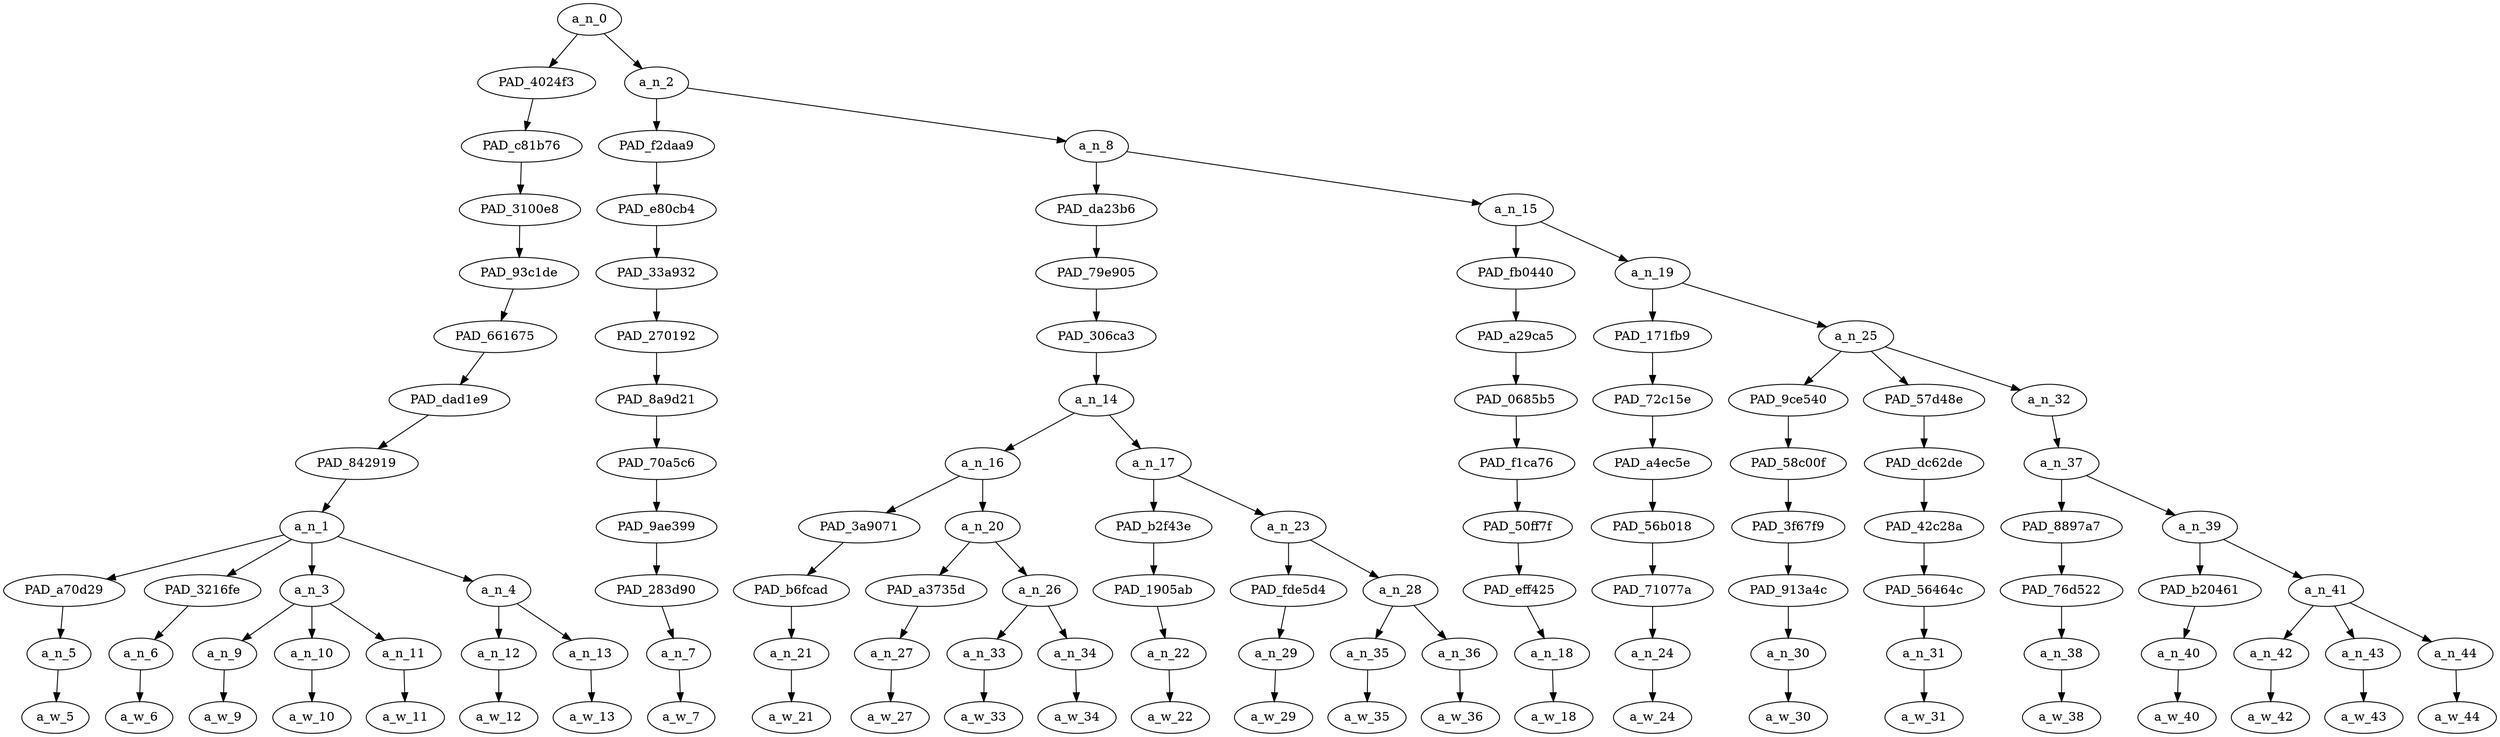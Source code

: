 strict digraph "" {
	a_n_0	[div_dir=1,
		index=0,
		level=11,
		pos="7.276041666666666,11!",
		text_span="[0, 1, 2, 3, 4, 5, 6, 7, 8, 9, 10, 11, 12, 13, 14, 15, 16, 17, 18, 19, 20, 21, 22, 23, 24]",
		value=1.00000000];
	PAD_4024f3	[div_dir=1,
		index=0,
		level=10,
		pos="3.875,10!",
		text_span="[0, 1, 2, 3, 4, 5, 6]",
		value=0.32436644];
	a_n_0 -> PAD_4024f3;
	a_n_2	[div_dir=1,
		index=1,
		level=10,
		pos="10.677083333333332,10!",
		text_span="[7, 8, 9, 10, 11, 12, 13, 14, 15, 16, 17, 18, 19, 20, 21, 22, 23, 24]",
		value=0.67559923];
	a_n_0 -> a_n_2;
	PAD_c81b76	[div_dir=1,
		index=0,
		level=9,
		pos="3.875,9!",
		text_span="[0, 1, 2, 3, 4, 5, 6]",
		value=0.32436644];
	PAD_4024f3 -> PAD_c81b76;
	PAD_3100e8	[div_dir=1,
		index=0,
		level=8,
		pos="3.875,8!",
		text_span="[0, 1, 2, 3, 4, 5, 6]",
		value=0.32436644];
	PAD_c81b76 -> PAD_3100e8;
	PAD_93c1de	[div_dir=1,
		index=0,
		level=7,
		pos="3.875,7!",
		text_span="[0, 1, 2, 3, 4, 5, 6]",
		value=0.32436644];
	PAD_3100e8 -> PAD_93c1de;
	PAD_661675	[div_dir=1,
		index=0,
		level=6,
		pos="3.875,6!",
		text_span="[0, 1, 2, 3, 4, 5, 6]",
		value=0.32436644];
	PAD_93c1de -> PAD_661675;
	PAD_dad1e9	[div_dir=1,
		index=0,
		level=5,
		pos="3.875,5!",
		text_span="[0, 1, 2, 3, 4, 5, 6]",
		value=0.32436644];
	PAD_661675 -> PAD_dad1e9;
	PAD_842919	[div_dir=1,
		index=0,
		level=4,
		pos="3.875,4!",
		text_span="[0, 1, 2, 3, 4, 5, 6]",
		value=0.32436644];
	PAD_dad1e9 -> PAD_842919;
	a_n_1	[div_dir=1,
		index=0,
		level=3,
		pos="3.875,3!",
		text_span="[0, 1, 2, 3, 4, 5, 6]",
		value=0.32436644];
	PAD_842919 -> a_n_1;
	PAD_a70d29	[div_dir=1,
		index=2,
		level=2,
		pos="5.0,2!",
		text_span="[5]",
		value=0.08397092];
	a_n_1 -> PAD_a70d29;
	PAD_3216fe	[div_dir=1,
		index=3,
		level=2,
		pos="6.0,2!",
		text_span="[6]",
		value=0.05340047];
	a_n_1 -> PAD_3216fe;
	a_n_3	[div_dir=-1,
		index=0,
		level=2,
		pos="1.0,2!",
		text_span="[0, 1, 2]",
		value=0.14590961];
	a_n_1 -> a_n_3;
	a_n_4	[div_dir=1,
		index=1,
		level=2,
		pos="3.5,2!",
		text_span="[3, 4]",
		value=0.04104419];
	a_n_1 -> a_n_4;
	a_n_5	[div_dir=1,
		index=5,
		level=1,
		pos="5.0,1!",
		text_span="[5]",
		value=0.08397092];
	PAD_a70d29 -> a_n_5;
	a_w_5	[div_dir=0,
		index=5,
		level=0,
		pos="5,0!",
		text_span="[5]",
		value=ritalan];
	a_n_5 -> a_w_5;
	a_n_6	[div_dir=1,
		index=6,
		level=1,
		pos="6.0,1!",
		text_span="[6]",
		value=0.05340047];
	PAD_3216fe -> a_n_6;
	a_w_6	[div_dir=0,
		index=6,
		level=0,
		pos="6,0!",
		text_span="[6]",
		value=chem];
	a_n_6 -> a_w_6;
	a_n_9	[div_dir=1,
		index=0,
		level=1,
		pos="0.0,1!",
		text_span="[0]",
		value=0.02975327];
	a_n_3 -> a_n_9;
	a_n_10	[div_dir=1,
		index=1,
		level=1,
		pos="1.0,1!",
		text_span="[1]",
		value=0.03896876];
	a_n_3 -> a_n_10;
	a_n_11	[div_dir=-1,
		index=2,
		level=1,
		pos="2.0,1!",
		text_span="[2]",
		value=0.07712220];
	a_n_3 -> a_n_11;
	a_w_9	[div_dir=0,
		index=0,
		level=0,
		pos="0,0!",
		text_span="[0]",
		value=common];
	a_n_9 -> a_w_9;
	a_w_10	[div_dir=0,
		index=1,
		level=0,
		pos="1,0!",
		text_span="[1]",
		value=core];
	a_n_10 -> a_w_10;
	a_w_11	[div_dir=0,
		index=2,
		level=0,
		pos="2,0!",
		text_span="[2]",
		value=weed];
	a_n_11 -> a_w_11;
	a_n_12	[div_dir=1,
		index=3,
		level=1,
		pos="3.0,1!",
		text_span="[3]",
		value=0.02092299];
	a_n_4 -> a_n_12;
	a_n_13	[div_dir=1,
		index=4,
		level=1,
		pos="4.0,1!",
		text_span="[4]",
		value=0.02009924];
	a_n_4 -> a_n_13;
	a_w_12	[div_dir=0,
		index=3,
		level=0,
		pos="3,0!",
		text_span="[3]",
		value=too];
	a_n_12 -> a_w_12;
	a_w_13	[div_dir=0,
		index=4,
		level=0,
		pos="4,0!",
		text_span="[4]",
		value=much];
	a_n_13 -> a_w_13;
	PAD_f2daa9	[div_dir=-1,
		index=1,
		level=9,
		pos="7.0,9!",
		text_span="[7]",
		value=0.03252506];
	a_n_2 -> PAD_f2daa9;
	a_n_8	[div_dir=1,
		index=2,
		level=9,
		pos="14.354166666666666,9!",
		text_span="[8, 9, 10, 11, 12, 13, 14, 15, 16, 17, 18, 19, 20, 21, 22, 23, 24]",
		value=0.64305892];
	a_n_2 -> a_n_8;
	PAD_e80cb4	[div_dir=-1,
		index=1,
		level=8,
		pos="7.0,8!",
		text_span="[7]",
		value=0.03252506];
	PAD_f2daa9 -> PAD_e80cb4;
	PAD_33a932	[div_dir=-1,
		index=1,
		level=7,
		pos="7.0,7!",
		text_span="[7]",
		value=0.03252506];
	PAD_e80cb4 -> PAD_33a932;
	PAD_270192	[div_dir=-1,
		index=1,
		level=6,
		pos="7.0,6!",
		text_span="[7]",
		value=0.03252506];
	PAD_33a932 -> PAD_270192;
	PAD_8a9d21	[div_dir=-1,
		index=1,
		level=5,
		pos="7.0,5!",
		text_span="[7]",
		value=0.03252506];
	PAD_270192 -> PAD_8a9d21;
	PAD_70a5c6	[div_dir=-1,
		index=1,
		level=4,
		pos="7.0,4!",
		text_span="[7]",
		value=0.03252506];
	PAD_8a9d21 -> PAD_70a5c6;
	PAD_9ae399	[div_dir=-1,
		index=1,
		level=3,
		pos="7.0,3!",
		text_span="[7]",
		value=0.03252506];
	PAD_70a5c6 -> PAD_9ae399;
	PAD_283d90	[div_dir=-1,
		index=4,
		level=2,
		pos="7.0,2!",
		text_span="[7]",
		value=0.03252506];
	PAD_9ae399 -> PAD_283d90;
	a_n_7	[div_dir=-1,
		index=7,
		level=1,
		pos="7.0,1!",
		text_span="[7]",
		value=0.03252506];
	PAD_283d90 -> a_n_7;
	a_w_7	[div_dir=0,
		index=7,
		level=0,
		pos="7,0!",
		text_span="[7]",
		value=trails];
	a_n_7 -> a_w_7;
	PAD_da23b6	[div_dir=1,
		index=2,
		level=8,
		pos="11.625,8!",
		text_span="[8, 9, 10, 11, 12, 13, 14, 15]",
		value=0.28005495];
	a_n_8 -> PAD_da23b6;
	a_n_15	[div_dir=-1,
		index=3,
		level=8,
		pos="17.083333333333332,8!",
		text_span="[16, 17, 18, 19, 20, 21, 22, 23, 24]",
		value=0.36297946];
	a_n_8 -> a_n_15;
	PAD_79e905	[div_dir=1,
		index=2,
		level=7,
		pos="11.625,7!",
		text_span="[8, 9, 10, 11, 12, 13, 14, 15]",
		value=0.28005495];
	PAD_da23b6 -> PAD_79e905;
	PAD_306ca3	[div_dir=1,
		index=2,
		level=6,
		pos="11.625,6!",
		text_span="[8, 9, 10, 11, 12, 13, 14, 15]",
		value=0.28005495];
	PAD_79e905 -> PAD_306ca3;
	a_n_14	[div_dir=1,
		index=2,
		level=5,
		pos="11.625,5!",
		text_span="[8, 9, 10, 11, 12, 13, 14, 15]",
		value=0.28005495];
	PAD_306ca3 -> a_n_14;
	a_n_16	[div_dir=1,
		index=2,
		level=4,
		pos="10.125,4!",
		text_span="[8, 9, 10, 11]",
		value=0.17186347];
	a_n_14 -> a_n_16;
	a_n_17	[div_dir=1,
		index=3,
		level=4,
		pos="13.125,4!",
		text_span="[12, 13, 14, 15]",
		value=0.10810446];
	a_n_14 -> a_n_17;
	PAD_3a9071	[div_dir=1,
		index=3,
		level=3,
		pos="11.0,3!",
		text_span="[11]",
		value=0.02921363];
	a_n_16 -> PAD_3a9071;
	a_n_20	[div_dir=1,
		index=2,
		level=3,
		pos="9.25,3!",
		text_span="[8, 9, 10]",
		value=0.14261746];
	a_n_16 -> a_n_20;
	PAD_b6fcad	[div_dir=1,
		index=7,
		level=2,
		pos="11.0,2!",
		text_span="[11]",
		value=0.02921363];
	PAD_3a9071 -> PAD_b6fcad;
	a_n_21	[div_dir=1,
		index=11,
		level=1,
		pos="11.0,1!",
		text_span="[11]",
		value=0.02921363];
	PAD_b6fcad -> a_n_21;
	a_w_21	[div_dir=0,
		index=11,
		level=0,
		pos="11,0!",
		text_span="[11]",
		value=studies];
	a_n_21 -> a_w_21;
	PAD_a3735d	[div_dir=-1,
		index=6,
		level=2,
		pos="10.0,2!",
		text_span="[10]",
		value=0.03483626];
	a_n_20 -> PAD_a3735d;
	a_n_26	[div_dir=1,
		index=5,
		level=2,
		pos="8.5,2!",
		text_span="[8, 9]",
		value=0.10776954];
	a_n_20 -> a_n_26;
	a_n_27	[div_dir=-1,
		index=10,
		level=1,
		pos="10.0,1!",
		text_span="[10]",
		value=0.03483626];
	PAD_a3735d -> a_n_27;
	a_w_27	[div_dir=0,
		index=10,
		level=0,
		pos="10,0!",
		text_span="[10]",
		value=women];
	a_n_27 -> a_w_27;
	a_n_33	[div_dir=1,
		index=8,
		level=1,
		pos="8.0,1!",
		text_span="[8]",
		value=0.06141172];
	a_n_26 -> a_n_33;
	a_n_34	[div_dir=1,
		index=9,
		level=1,
		pos="9.0,1!",
		text_span="[9]",
		value=0.04627964];
	a_n_26 -> a_n_34;
	a_w_33	[div_dir=0,
		index=8,
		level=0,
		pos="8,0!",
		text_span="[8]",
		value=vegan];
	a_n_33 -> a_w_33;
	a_w_34	[div_dir=0,
		index=9,
		level=0,
		pos="9,0!",
		text_span="[9]",
		value=diet];
	a_n_34 -> a_w_34;
	PAD_b2f43e	[div_dir=1,
		index=4,
		level=3,
		pos="12.0,3!",
		text_span="[12]",
		value=0.01563318];
	a_n_17 -> PAD_b2f43e;
	a_n_23	[div_dir=1,
		index=5,
		level=3,
		pos="14.25,3!",
		text_span="[13, 14, 15]",
		value=0.09237618];
	a_n_17 -> a_n_23;
	PAD_1905ab	[div_dir=1,
		index=8,
		level=2,
		pos="12.0,2!",
		text_span="[12]",
		value=0.01563318];
	PAD_b2f43e -> PAD_1905ab;
	a_n_22	[div_dir=1,
		index=12,
		level=1,
		pos="12.0,1!",
		text_span="[12]",
		value=0.01563318];
	PAD_1905ab -> a_n_22;
	a_w_22	[div_dir=0,
		index=12,
		level=0,
		pos="12,0!",
		text_span="[12]",
		value=at];
	a_n_22 -> a_w_22;
	PAD_fde5d4	[div_dir=1,
		index=10,
		level=2,
		pos="15.0,2!",
		text_span="[15]",
		value=0.02757135];
	a_n_23 -> PAD_fde5d4;
	a_n_28	[div_dir=1,
		index=9,
		level=2,
		pos="13.5,2!",
		text_span="[13, 14]",
		value=0.06471926];
	a_n_23 -> a_n_28;
	a_n_29	[div_dir=1,
		index=15,
		level=1,
		pos="15.0,1!",
		text_span="[15]",
		value=0.02757135];
	PAD_fde5d4 -> a_n_29;
	a_w_29	[div_dir=0,
		index=15,
		level=0,
		pos="15,0!",
		text_span="[15]",
		value=schools];
	a_n_29 -> a_w_29;
	a_n_35	[div_dir=1,
		index=13,
		level=1,
		pos="13.0,1!",
		text_span="[13]",
		value=0.03558893];
	a_n_28 -> a_n_35;
	a_n_36	[div_dir=1,
		index=14,
		level=1,
		pos="14.0,1!",
		text_span="[14]",
		value=0.02903470];
	a_n_28 -> a_n_36;
	a_w_35	[div_dir=0,
		index=13,
		level=0,
		pos="13,0!",
		text_span="[13]",
		value=ivy];
	a_n_35 -> a_w_35;
	a_w_36	[div_dir=0,
		index=14,
		level=0,
		pos="14,0!",
		text_span="[14]",
		value=league];
	a_n_36 -> a_w_36;
	PAD_fb0440	[div_dir=-1,
		index=3,
		level=7,
		pos="16.0,7!",
		text_span="[16]",
		value=0.15071907];
	a_n_15 -> PAD_fb0440;
	a_n_19	[div_dir=1,
		index=4,
		level=7,
		pos="18.166666666666664,7!",
		text_span="[17, 18, 19, 20, 21, 22, 23, 24]",
		value=0.21222499];
	a_n_15 -> a_n_19;
	PAD_a29ca5	[div_dir=-1,
		index=3,
		level=6,
		pos="16.0,6!",
		text_span="[16]",
		value=0.15071907];
	PAD_fb0440 -> PAD_a29ca5;
	PAD_0685b5	[div_dir=-1,
		index=3,
		level=5,
		pos="16.0,5!",
		text_span="[16]",
		value=0.15071907];
	PAD_a29ca5 -> PAD_0685b5;
	PAD_f1ca76	[div_dir=-1,
		index=4,
		level=4,
		pos="16.0,4!",
		text_span="[16]",
		value=0.15071907];
	PAD_0685b5 -> PAD_f1ca76;
	PAD_50ff7f	[div_dir=-1,
		index=6,
		level=3,
		pos="16.0,3!",
		text_span="[16]",
		value=0.15071907];
	PAD_f1ca76 -> PAD_50ff7f;
	PAD_eff425	[div_dir=-1,
		index=11,
		level=2,
		pos="16.0,2!",
		text_span="[16]",
		value=0.15071907];
	PAD_50ff7f -> PAD_eff425;
	a_n_18	[div_dir=-1,
		index=16,
		level=1,
		pos="16.0,1!",
		text_span="[16]",
		value=0.15071907];
	PAD_eff425 -> a_n_18;
	a_w_18	[div_dir=0,
		index=16,
		level=0,
		pos="16,0!",
		text_span="[16]",
		value=madcow];
	a_n_18 -> a_w_18;
	PAD_171fb9	[div_dir=1,
		index=4,
		level=6,
		pos="17.0,6!",
		text_span="[17]",
		value=0.05978334];
	a_n_19 -> PAD_171fb9;
	a_n_25	[div_dir=1,
		index=5,
		level=6,
		pos="19.333333333333332,6!",
		text_span="[18, 19, 20, 21, 22, 23, 24]",
		value=0.15242999];
	a_n_19 -> a_n_25;
	PAD_72c15e	[div_dir=1,
		index=4,
		level=5,
		pos="17.0,5!",
		text_span="[17]",
		value=0.05978334];
	PAD_171fb9 -> PAD_72c15e;
	PAD_a4ec5e	[div_dir=1,
		index=5,
		level=4,
		pos="17.0,4!",
		text_span="[17]",
		value=0.05978334];
	PAD_72c15e -> PAD_a4ec5e;
	PAD_56b018	[div_dir=1,
		index=7,
		level=3,
		pos="17.0,3!",
		text_span="[17]",
		value=0.05978334];
	PAD_a4ec5e -> PAD_56b018;
	PAD_71077a	[div_dir=1,
		index=12,
		level=2,
		pos="17.0,2!",
		text_span="[17]",
		value=0.05978334];
	PAD_56b018 -> PAD_71077a;
	a_n_24	[div_dir=1,
		index=17,
		level=1,
		pos="17.0,1!",
		text_span="[17]",
		value=0.05978334];
	PAD_71077a -> a_n_24;
	a_w_24	[div_dir=0,
		index=17,
		level=0,
		pos="17,0!",
		text_span="[17]",
		value=msmbc];
	a_n_24 -> a_w_24;
	PAD_9ce540	[div_dir=-1,
		index=5,
		level=5,
		pos="18.0,5!",
		text_span="[18]",
		value=0.01626411];
	a_n_25 -> PAD_9ce540;
	PAD_57d48e	[div_dir=1,
		index=6,
		level=5,
		pos="19.0,5!",
		text_span="[19]",
		value=0.06252910];
	a_n_25 -> PAD_57d48e;
	a_n_32	[div_dir=1,
		index=7,
		level=5,
		pos="21.0,5!",
		text_span="[20, 21, 22, 23, 24]",
		value=0.07363220];
	a_n_25 -> a_n_32;
	PAD_58c00f	[div_dir=-1,
		index=6,
		level=4,
		pos="18.0,4!",
		text_span="[18]",
		value=0.01626411];
	PAD_9ce540 -> PAD_58c00f;
	PAD_3f67f9	[div_dir=-1,
		index=8,
		level=3,
		pos="18.0,3!",
		text_span="[18]",
		value=0.01626411];
	PAD_58c00f -> PAD_3f67f9;
	PAD_913a4c	[div_dir=-1,
		index=13,
		level=2,
		pos="18.0,2!",
		text_span="[18]",
		value=0.01626411];
	PAD_3f67f9 -> PAD_913a4c;
	a_n_30	[div_dir=-1,
		index=18,
		level=1,
		pos="18.0,1!",
		text_span="[18]",
		value=0.01626411];
	PAD_913a4c -> a_n_30;
	a_w_30	[div_dir=0,
		index=18,
		level=0,
		pos="18,0!",
		text_span="[18]",
		value=too1];
	a_n_30 -> a_w_30;
	PAD_dc62de	[div_dir=1,
		index=7,
		level=4,
		pos="19.0,4!",
		text_span="[19]",
		value=0.06252910];
	PAD_57d48e -> PAD_dc62de;
	PAD_42c28a	[div_dir=1,
		index=9,
		level=3,
		pos="19.0,3!",
		text_span="[19]",
		value=0.06252910];
	PAD_dc62de -> PAD_42c28a;
	PAD_56464c	[div_dir=1,
		index=14,
		level=2,
		pos="19.0,2!",
		text_span="[19]",
		value=0.06252910];
	PAD_42c28a -> PAD_56464c;
	a_n_31	[div_dir=1,
		index=19,
		level=1,
		pos="19.0,1!",
		text_span="[19]",
		value=0.06252910];
	PAD_56464c -> a_n_31;
	a_w_31	[div_dir=0,
		index=19,
		level=0,
		pos="19,0!",
		text_span="[19]",
		value=obnoxious];
	a_n_31 -> a_w_31;
	a_n_37	[div_dir=1,
		index=8,
		level=4,
		pos="21.0,4!",
		text_span="[20, 21, 22, 23, 24]",
		value=0.07360383];
	a_n_32 -> a_n_37;
	PAD_8897a7	[div_dir=1,
		index=10,
		level=3,
		pos="20.0,3!",
		text_span="[20]",
		value=0.01212922];
	a_n_37 -> PAD_8897a7;
	a_n_39	[div_dir=1,
		index=11,
		level=3,
		pos="22.0,3!",
		text_span="[21, 22, 23, 24]",
		value=0.06144623];
	a_n_37 -> a_n_39;
	PAD_76d522	[div_dir=1,
		index=15,
		level=2,
		pos="20.0,2!",
		text_span="[20]",
		value=0.01212922];
	PAD_8897a7 -> PAD_76d522;
	a_n_38	[div_dir=1,
		index=20,
		level=1,
		pos="20.0,1!",
		text_span="[20]",
		value=0.01212922];
	PAD_76d522 -> a_n_38;
	a_w_38	[div_dir=0,
		index=20,
		level=0,
		pos="20,0!",
		text_span="[20]",
		value=to];
	a_n_38 -> a_w_38;
	PAD_b20461	[div_dir=-1,
		index=16,
		level=2,
		pos="21.0,2!",
		text_span="[21]",
		value=0.01273962];
	a_n_39 -> PAD_b20461;
	a_n_41	[div_dir=1,
		index=17,
		level=2,
		pos="23.0,2!",
		text_span="[22, 23, 24]",
		value=0.04869672];
	a_n_39 -> a_n_41;
	a_n_40	[div_dir=-1,
		index=21,
		level=1,
		pos="21.0,1!",
		text_span="[21]",
		value=0.01273962];
	PAD_b20461 -> a_n_40;
	a_w_40	[div_dir=0,
		index=21,
		level=0,
		pos="21,0!",
		text_span="[21]",
		value=have];
	a_n_40 -> a_w_40;
	a_n_42	[div_dir=-1,
		index=22,
		level=1,
		pos="22.0,1!",
		text_span="[22]",
		value=0.01170572];
	a_n_41 -> a_n_42;
	a_n_43	[div_dir=1,
		index=23,
		level=1,
		pos="23.0,1!",
		text_span="[23]",
		value=0.01490657];
	a_n_41 -> a_n_43;
	a_n_44	[div_dir=1,
		index=24,
		level=1,
		pos="24.0,1!",
		text_span="[24]",
		value=0.02205545];
	a_n_41 -> a_n_44;
	a_w_42	[div_dir=0,
		index=22,
		level=0,
		pos="22,0!",
		text_span="[22]",
		value=a];
	a_n_42 -> a_w_42;
	a_w_43	[div_dir=0,
		index=23,
		level=0,
		pos="23,0!",
		text_span="[23]",
		value=good];
	a_n_43 -> a_w_43;
	a_w_44	[div_dir=0,
		index=24,
		level=0,
		pos="24,0!",
		text_span="[24]",
		value=guy];
	a_n_44 -> a_w_44;
}
